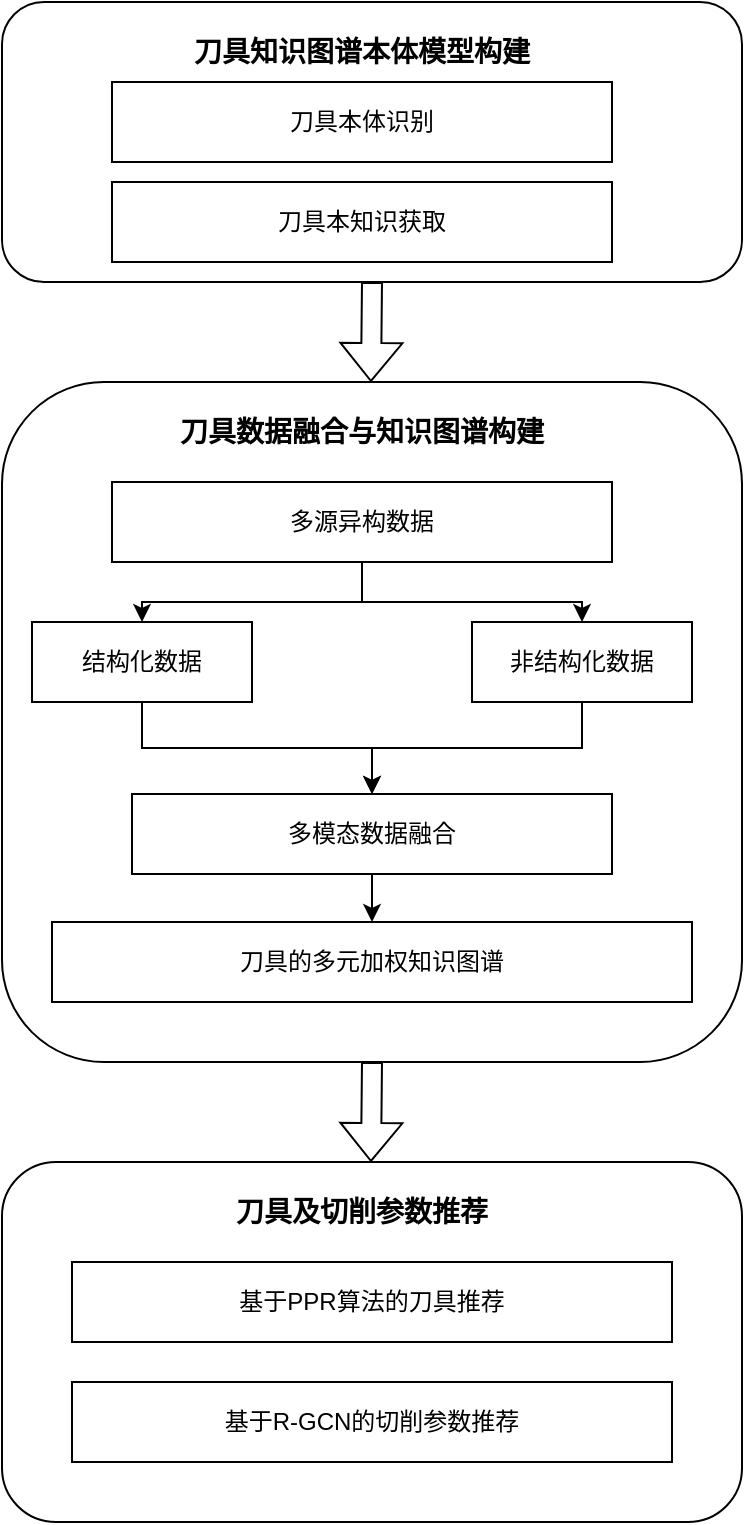<mxfile version="21.6.2" type="github">
  <diagram name="Page-1" id="p1Gr9pFNRzvYWjwsrW89">
    <mxGraphModel dx="1232" dy="1106" grid="1" gridSize="10" guides="1" tooltips="1" connect="1" arrows="1" fold="1" page="1" pageScale="1" pageWidth="827" pageHeight="1169" math="0" shadow="0">
      <root>
        <mxCell id="0" />
        <mxCell id="1" parent="0" />
        <mxCell id="OfRuzW8HElULrBoSLvWS-1" value="" style="rounded=1;whiteSpace=wrap;html=1;" vertex="1" parent="1">
          <mxGeometry x="165" y="120" width="370" height="140" as="geometry" />
        </mxCell>
        <mxCell id="OfRuzW8HElULrBoSLvWS-2" value="&lt;font style=&quot;font-size: 14px;&quot;&gt;&lt;b&gt;刀具知识图谱本体模型构建&lt;/b&gt;&lt;/font&gt;" style="text;html=1;strokeColor=none;fillColor=none;align=center;verticalAlign=middle;whiteSpace=wrap;rounded=0;" vertex="1" parent="1">
          <mxGeometry x="240" y="130" width="210" height="30" as="geometry" />
        </mxCell>
        <mxCell id="OfRuzW8HElULrBoSLvWS-3" value="" style="rounded=1;whiteSpace=wrap;html=1;" vertex="1" parent="1">
          <mxGeometry x="165" y="310" width="370" height="340" as="geometry" />
        </mxCell>
        <mxCell id="OfRuzW8HElULrBoSLvWS-4" value="&lt;font style=&quot;font-size: 14px;&quot;&gt;&lt;b&gt;刀具数据融合与知识图谱构建&lt;/b&gt;&lt;/font&gt;" style="text;html=1;strokeColor=none;fillColor=none;align=center;verticalAlign=middle;whiteSpace=wrap;rounded=0;" vertex="1" parent="1">
          <mxGeometry x="240" y="320" width="210" height="30" as="geometry" />
        </mxCell>
        <mxCell id="OfRuzW8HElULrBoSLvWS-5" value="" style="rounded=1;whiteSpace=wrap;html=1;" vertex="1" parent="1">
          <mxGeometry x="165" y="700" width="370" height="180" as="geometry" />
        </mxCell>
        <mxCell id="OfRuzW8HElULrBoSLvWS-6" value="&lt;font style=&quot;font-size: 14px;&quot;&gt;&lt;b&gt;刀具及切削参数推荐&lt;/b&gt;&lt;/font&gt;" style="text;html=1;strokeColor=none;fillColor=none;align=center;verticalAlign=middle;whiteSpace=wrap;rounded=0;" vertex="1" parent="1">
          <mxGeometry x="240" y="710" width="210" height="30" as="geometry" />
        </mxCell>
        <mxCell id="OfRuzW8HElULrBoSLvWS-7" value="刀具本体识别" style="rounded=0;whiteSpace=wrap;html=1;" vertex="1" parent="1">
          <mxGeometry x="220" y="160" width="250" height="40" as="geometry" />
        </mxCell>
        <mxCell id="OfRuzW8HElULrBoSLvWS-8" value="刀具本知识获取" style="rounded=0;whiteSpace=wrap;html=1;" vertex="1" parent="1">
          <mxGeometry x="220" y="210" width="250" height="40" as="geometry" />
        </mxCell>
        <mxCell id="OfRuzW8HElULrBoSLvWS-21" style="edgeStyle=orthogonalEdgeStyle;rounded=0;orthogonalLoop=1;jettySize=auto;html=1;exitX=0.5;exitY=1;exitDx=0;exitDy=0;entryX=0.5;entryY=0;entryDx=0;entryDy=0;" edge="1" parent="1" source="OfRuzW8HElULrBoSLvWS-9" target="OfRuzW8HElULrBoSLvWS-10">
          <mxGeometry relative="1" as="geometry" />
        </mxCell>
        <mxCell id="OfRuzW8HElULrBoSLvWS-23" style="edgeStyle=orthogonalEdgeStyle;rounded=0;orthogonalLoop=1;jettySize=auto;html=1;exitX=0.5;exitY=1;exitDx=0;exitDy=0;entryX=0.5;entryY=0;entryDx=0;entryDy=0;" edge="1" parent="1" source="OfRuzW8HElULrBoSLvWS-9" target="OfRuzW8HElULrBoSLvWS-11">
          <mxGeometry relative="1" as="geometry" />
        </mxCell>
        <mxCell id="OfRuzW8HElULrBoSLvWS-9" value="多源异构数据" style="rounded=0;whiteSpace=wrap;html=1;" vertex="1" parent="1">
          <mxGeometry x="220" y="360" width="250" height="40" as="geometry" />
        </mxCell>
        <mxCell id="OfRuzW8HElULrBoSLvWS-25" style="edgeStyle=orthogonalEdgeStyle;rounded=0;orthogonalLoop=1;jettySize=auto;html=1;exitX=0.5;exitY=1;exitDx=0;exitDy=0;" edge="1" parent="1" source="OfRuzW8HElULrBoSLvWS-10" target="OfRuzW8HElULrBoSLvWS-12">
          <mxGeometry relative="1" as="geometry" />
        </mxCell>
        <mxCell id="OfRuzW8HElULrBoSLvWS-10" value="结构化数据" style="rounded=0;whiteSpace=wrap;html=1;" vertex="1" parent="1">
          <mxGeometry x="180" y="430" width="110" height="40" as="geometry" />
        </mxCell>
        <mxCell id="OfRuzW8HElULrBoSLvWS-28" style="edgeStyle=orthogonalEdgeStyle;rounded=0;orthogonalLoop=1;jettySize=auto;html=1;exitX=0.5;exitY=1;exitDx=0;exitDy=0;entryX=0.5;entryY=0;entryDx=0;entryDy=0;" edge="1" parent="1" source="OfRuzW8HElULrBoSLvWS-11" target="OfRuzW8HElULrBoSLvWS-12">
          <mxGeometry relative="1" as="geometry">
            <mxPoint x="350" y="500" as="targetPoint" />
          </mxGeometry>
        </mxCell>
        <mxCell id="OfRuzW8HElULrBoSLvWS-11" value="非结构化数据" style="rounded=0;whiteSpace=wrap;html=1;" vertex="1" parent="1">
          <mxGeometry x="400" y="430" width="110" height="40" as="geometry" />
        </mxCell>
        <mxCell id="OfRuzW8HElULrBoSLvWS-12" value="多模态数据融合" style="rounded=0;whiteSpace=wrap;html=1;" vertex="1" parent="1">
          <mxGeometry x="230" y="516" width="240" height="40" as="geometry" />
        </mxCell>
        <mxCell id="OfRuzW8HElULrBoSLvWS-13" value="刀具的多元加权知识图谱" style="rounded=0;whiteSpace=wrap;html=1;" vertex="1" parent="1">
          <mxGeometry x="190" y="580" width="320" height="40" as="geometry" />
        </mxCell>
        <mxCell id="OfRuzW8HElULrBoSLvWS-14" value="基于PPR算法的刀具推荐" style="rounded=0;whiteSpace=wrap;html=1;" vertex="1" parent="1">
          <mxGeometry x="200" y="750" width="300" height="40" as="geometry" />
        </mxCell>
        <mxCell id="OfRuzW8HElULrBoSLvWS-15" value="基于R-GCN的切削参数推荐" style="rounded=0;whiteSpace=wrap;html=1;" vertex="1" parent="1">
          <mxGeometry x="200" y="810" width="300" height="40" as="geometry" />
        </mxCell>
        <mxCell id="OfRuzW8HElULrBoSLvWS-19" value="" style="shape=flexArrow;endArrow=classic;html=1;rounded=0;exitX=0.5;exitY=1;exitDx=0;exitDy=0;" edge="1" parent="1" source="OfRuzW8HElULrBoSLvWS-1">
          <mxGeometry width="50" height="50" relative="1" as="geometry">
            <mxPoint x="350" y="280" as="sourcePoint" />
            <mxPoint x="349.5" y="310" as="targetPoint" />
          </mxGeometry>
        </mxCell>
        <mxCell id="OfRuzW8HElULrBoSLvWS-29" value="" style="endArrow=classic;html=1;rounded=0;exitX=0.5;exitY=1;exitDx=0;exitDy=0;" edge="1" parent="1" source="OfRuzW8HElULrBoSLvWS-12" target="OfRuzW8HElULrBoSLvWS-13">
          <mxGeometry width="50" height="50" relative="1" as="geometry">
            <mxPoint x="530" y="560" as="sourcePoint" />
            <mxPoint x="580" y="510" as="targetPoint" />
          </mxGeometry>
        </mxCell>
        <mxCell id="OfRuzW8HElULrBoSLvWS-30" value="" style="shape=flexArrow;endArrow=classic;html=1;rounded=0;exitX=0.5;exitY=1;exitDx=0;exitDy=0;" edge="1" parent="1" source="OfRuzW8HElULrBoSLvWS-3">
          <mxGeometry width="50" height="50" relative="1" as="geometry">
            <mxPoint x="349.5" y="660" as="sourcePoint" />
            <mxPoint x="349.5" y="700" as="targetPoint" />
          </mxGeometry>
        </mxCell>
      </root>
    </mxGraphModel>
  </diagram>
</mxfile>
